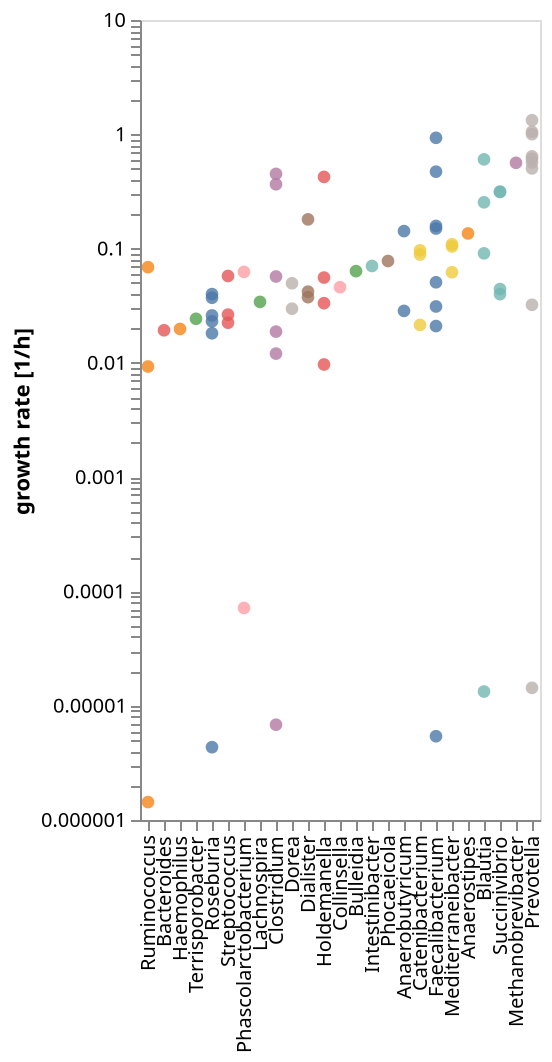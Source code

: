 {
  "$schema": "https://vega.github.io/schema/vega-lite/v5.json",
  "width": 200,
  "height": 400,
  "data": {
    "values": [
      {
        "taxon": "Catenibacterium",
        "sample_id": "chepang1",
        "abundance": 0.0250038826,
        "growth_rate": 0.021471367
      },
      {
        "taxon": "Phascolarctobacterium",
        "sample_id": "chepang1",
        "abundance": 0.0181705234,
        "growth_rate": 7.17062e-05
      },
      {
        "taxon": "Prevotella",
        "sample_id": "chepang1",
        "abundance": 0.5741574779,
        "growth_rate": 0.5026725252
      },
      {
        "taxon": "Succinivibrio",
        "sample_id": "chepang1",
        "abundance": 0.3826681162,
        "growth_rate": 0.3125036446
      },
      {
        "taxon": "Faecalibacterium",
        "sample_id": "chepang2",
        "abundance": 0.0216248989,
        "growth_rate": 0.0209906922
      },
      {
        "taxon": "Prevotella",
        "sample_id": "chepang2",
        "abundance": 0.5836701698,
        "growth_rate": 0.5668240577
      },
      {
        "taxon": "Roseburia",
        "sample_id": "chepang2",
        "abundance": 0.0191996766,
        "growth_rate": 0.0181469326
      },
      {
        "taxon": "Succinivibrio",
        "sample_id": "chepang2",
        "abundance": 0.3755052546,
        "growth_rate": 0.3150852917
      },
      {
        "taxon": "Bacteroides",
        "sample_id": "chepang3",
        "abundance": 0.0239403454,
        "growth_rate": 0.0192803351
      },
      {
        "taxon": "Clostridium",
        "sample_id": "chepang3",
        "abundance": 0.0149136578,
        "growth_rate": 0.0120478398
      },
      {
        "taxon": "Faecalibacterium",
        "sample_id": "chepang3",
        "abundance": 0.0387231816,
        "growth_rate": 0.0311437029
      },
      {
        "taxon": "Holdemanella",
        "sample_id": "chepang3",
        "abundance": 0.0120355835,
        "growth_rate": 0.0096766007
      },
      {
        "taxon": "Phocaeicola",
        "sample_id": "chepang3",
        "abundance": 0.0966771324,
        "growth_rate": 0.0778326467
      },
      {
        "taxon": "Prevotella",
        "sample_id": "chepang3",
        "abundance": 0.7560177917,
        "growth_rate": 0.6106190338
      },
      {
        "taxon": "Roseburia",
        "sample_id": "chepang3",
        "abundance": 0.0461800105,
        "growth_rate": 0.0371151505
      },
      {
        "taxon": "Ruminococcus",
        "sample_id": "chepang3",
        "abundance": 0.0115122972,
        "growth_rate": 0.0092902912
      },
      {
        "taxon": "Anaerobutyricum",
        "sample_id": "hadza1",
        "abundance": 0.0203909266,
        "growth_rate": 0.0284827248
      },
      {
        "taxon": "Blautia",
        "sample_id": "hadza1",
        "abundance": 0.1821911197,
        "growth_rate": 0.2538957669
      },
      {
        "taxon": "Bulleidia",
        "sample_id": "hadza1",
        "abundance": 0.0460907336,
        "growth_rate": 0.0634606109
      },
      {
        "taxon": "Clostridium",
        "sample_id": "hadza1",
        "abundance": 0.3219111969,
        "growth_rate": 0.4501469322
      },
      {
        "taxon": "Dorea",
        "sample_id": "hadza1",
        "abundance": 0.0212355212,
        "growth_rate": 0.029772072
      },
      {
        "taxon": "Faecalibacterium",
        "sample_id": "hadza1",
        "abundance": 0.0361969112,
        "growth_rate": 0.050700991
      },
      {
        "taxon": "Holdemanella",
        "sample_id": "hadza1",
        "abundance": 0.305019305,
        "growth_rate": 0.4238652423
      },
      {
        "taxon": "Mediterraneibacter",
        "sample_id": "hadza1",
        "abundance": 0.044280888,
        "growth_rate": 0.0620745484
      },
      {
        "taxon": "Prevotella",
        "sample_id": "hadza1",
        "abundance": 0.0226833977,
        "growth_rate": 0.0322013103
      },
      {
        "taxon": "Blautia",
        "sample_id": "hadza3",
        "abundance": 0.2742492414,
        "growth_rate": 1.33021e-05
      },
      {
        "taxon": "Clostridium",
        "sample_id": "hadza3",
        "abundance": 0.0485508005,
        "growth_rate": 6.8186e-06
      },
      {
        "taxon": "Faecalibacterium",
        "sample_id": "hadza3",
        "abundance": 0.1445014126,
        "growth_rate": 5.4084e-06
      },
      {
        "taxon": "Prevotella",
        "sample_id": "hadza3",
        "abundance": 0.0869519724,
        "growth_rate": 1.43226e-05
      },
      {
        "taxon": "Roseburia",
        "sample_id": "hadza3",
        "abundance": 0.2204666736,
        "growth_rate": 4.3376e-06
      },
      {
        "taxon": "Ruminococcus",
        "sample_id": "hadza3",
        "abundance": 0.0229151407,
        "growth_rate": 1.4345e-06
      },
      {
        "taxon": "Anaerobutyricum",
        "sample_id": "hadza2",
        "abundance": 0.0540662311,
        "growth_rate": 0.1421809449
      },
      {
        "taxon": "Anaerostipes",
        "sample_id": "hadza2",
        "abundance": 0.0514755576,
        "growth_rate": 0.1355629011
      },
      {
        "taxon": "Blautia",
        "sample_id": "hadza2",
        "abundance": 0.2306825862,
        "growth_rate": 0.6032206987
      },
      {
        "taxon": "Catenibacterium",
        "sample_id": "hadza2",
        "abundance": 0.0355936022,
        "growth_rate": 0.0886691803
      },
      {
        "taxon": "Clostridium",
        "sample_id": "hadza2",
        "abundance": 0.0215701735,
        "growth_rate": 0.0569628381
      },
      {
        "taxon": "Collinsella",
        "sample_id": "hadza2",
        "abundance": 0.0175152061,
        "growth_rate": 0.045930672
      },
      {
        "taxon": "Dorea",
        "sample_id": "hadza2",
        "abundance": 0.0188668619,
        "growth_rate": 0.0497097724
      },
      {
        "taxon": "Faecalibacterium",
        "sample_id": "hadza2",
        "abundance": 0.1794323046,
        "growth_rate": 0.4707064183
      },
      {
        "taxon": "Holdemanella",
        "sample_id": "hadza2",
        "abundance": 0.0130660059,
        "growth_rate": 0.0332788261
      },
      {
        "taxon": "Intestinibacter",
        "sample_id": "hadza2",
        "abundance": 0.0281031764,
        "growth_rate": 0.070392139
      },
      {
        "taxon": "Lachnospira",
        "sample_id": "hadza2",
        "abundance": 0.0158256364,
        "growth_rate": 0.0341569561
      },
      {
        "taxon": "Mediterraneibacter",
        "sample_id": "hadza2",
        "abundance": 0.0413944582,
        "growth_rate": 0.1090638412
      },
      {
        "taxon": "Prevotella",
        "sample_id": "hadza2",
        "abundance": 0.2391304348,
        "growth_rate": 0.6408924754
      },
      {
        "taxon": "Roseburia",
        "sample_id": "hadza2",
        "abundance": 0.0152061275,
        "growth_rate": 0.0399571124
      },
      {
        "taxon": "Ruminococcus",
        "sample_id": "hadza2",
        "abundance": 0.0260756927,
        "growth_rate": 0.0687347882
      },
      {
        "taxon": "Terrisporobacter",
        "sample_id": "hadza2",
        "abundance": 0.011995945,
        "growth_rate": 0.0242954415
      },
      {
        "taxon": "Blautia",
        "sample_id": "mephaa1",
        "abundance": 0.0233755093,
        "growth_rate": 0.0908295347
      },
      {
        "taxon": "Catenibacterium",
        "sample_id": "mephaa1",
        "abundance": 0.0253055973,
        "growth_rate": 0.0964718942
      },
      {
        "taxon": "Clostridium",
        "sample_id": "mephaa1",
        "abundance": 0.0933948102,
        "growth_rate": 0.3653154729
      },
      {
        "taxon": "Dialister",
        "sample_id": "mephaa1",
        "abundance": 0.0488955608,
        "growth_rate": 0.1800575021
      },
      {
        "taxon": "Faecalibacterium",
        "sample_id": "mephaa1",
        "abundance": 0.2395453571,
        "growth_rate": 0.9310970129
      },
      {
        "taxon": "Holdemanella",
        "sample_id": "mephaa1",
        "abundance": 0.0143684323,
        "growth_rate": 0.0557727315
      },
      {
        "taxon": "Mediterraneibacter",
        "sample_id": "mephaa1",
        "abundance": 0.0268067768,
        "growth_rate": 0.1043888299
      },
      {
        "taxon": "Methanobrevibacter",
        "sample_id": "mephaa1",
        "abundance": 0.1478661806,
        "growth_rate": 0.5628454143
      },
      {
        "taxon": "Phascolarctobacterium",
        "sample_id": "mephaa1",
        "abundance": 0.0265923225,
        "growth_rate": 0.0624925876
      },
      {
        "taxon": "Prevotella",
        "sample_id": "mephaa1",
        "abundance": 0.3391593395,
        "growth_rate": 1.328109993
      },
      {
        "taxon": "Streptococcus",
        "sample_id": "mephaa1",
        "abundance": 0.0146901137,
        "growth_rate": 0.0575719974
      },
      {
        "taxon": "Clostridium",
        "sample_id": "mephaa3",
        "abundance": 0.0145410762,
        "growth_rate": 0.0187630627
      },
      {
        "taxon": "Dialister",
        "sample_id": "mephaa3",
        "abundance": 0.0323237936,
        "growth_rate": 0.0419557465
      },
      {
        "taxon": "Faecalibacterium",
        "sample_id": "mephaa3",
        "abundance": 0.11521719,
        "growth_rate": 0.149678998
      },
      {
        "taxon": "Prevotella",
        "sample_id": "mephaa3",
        "abundance": 0.767805872,
        "growth_rate": 1.0022416894
      },
      {
        "taxon": "Roseburia",
        "sample_id": "mephaa3",
        "abundance": 0.0188015189,
        "growth_rate": 0.0231098046
      },
      {
        "taxon": "Streptococcus",
        "sample_id": "mephaa3",
        "abundance": 0.0172270075,
        "growth_rate": 0.0224555778
      },
      {
        "taxon": "Succinivibrio",
        "sample_id": "mephaa3",
        "abundance": 0.0340835417,
        "growth_rate": 0.0442408046
      },
      {
        "taxon": "Dialister",
        "sample_id": "mephaa2",
        "abundance": 0.027696793,
        "growth_rate": 0.0375476047
      },
      {
        "taxon": "Faecalibacterium",
        "sample_id": "mephaa2",
        "abundance": 0.1161625364,
        "growth_rate": 0.1578092108
      },
      {
        "taxon": "Haemophilus",
        "sample_id": "mephaa2",
        "abundance": 0.0145772595,
        "growth_rate": 0.0197978756
      },
      {
        "taxon": "Prevotella",
        "sample_id": "mephaa2",
        "abundance": 0.7725036443,
        "growth_rate": 1.0516607548
      },
      {
        "taxon": "Roseburia",
        "sample_id": "mephaa2",
        "abundance": 0.0202259475,
        "growth_rate": 0.0260042968
      },
      {
        "taxon": "Streptococcus",
        "sample_id": "mephaa2",
        "abundance": 0.0194059767,
        "growth_rate": 0.0264224503
      },
      {
        "taxon": "Succinivibrio",
        "sample_id": "mephaa2",
        "abundance": 0.0294278426,
        "growth_rate": 0.039940318
      }
    ]
  },
  "selection": {
    "pts": {
      "type": "single",
      "fields": [
        "sample_id"
      ]
    }
  },
  "mark": {
    "type": "point",
    "filled": true,
    "size": 40,
    "tooltip": {
      "content": "data"
    }
  },
  "encoding": {
    "y": {
      "field": "growth_rate",
      "type": "quantitative",
      "scale": {
        "type": "log"
      },
      "axis": {
        "title": "growth rate [1/h]",
        "grid": false
      }
    },
    "x": {
      "field": "taxon",
      "type": "nominal",
      "sort": {
        "op": "median",
        "field": "growth_rate"
      },
      "axis": {
        "title": null
      }
    },
    "color": {
      "condition": {
        "selection": "pts",
        "field": "taxon",
        "type": "nominal",
        "legend": null
      },
      "value": "lightgrey"
    },
    "opacity": {
      "condition": {
        "selection": "pts",
        "value": 0.8
      },
      "value": 0.2
    }
  }
}